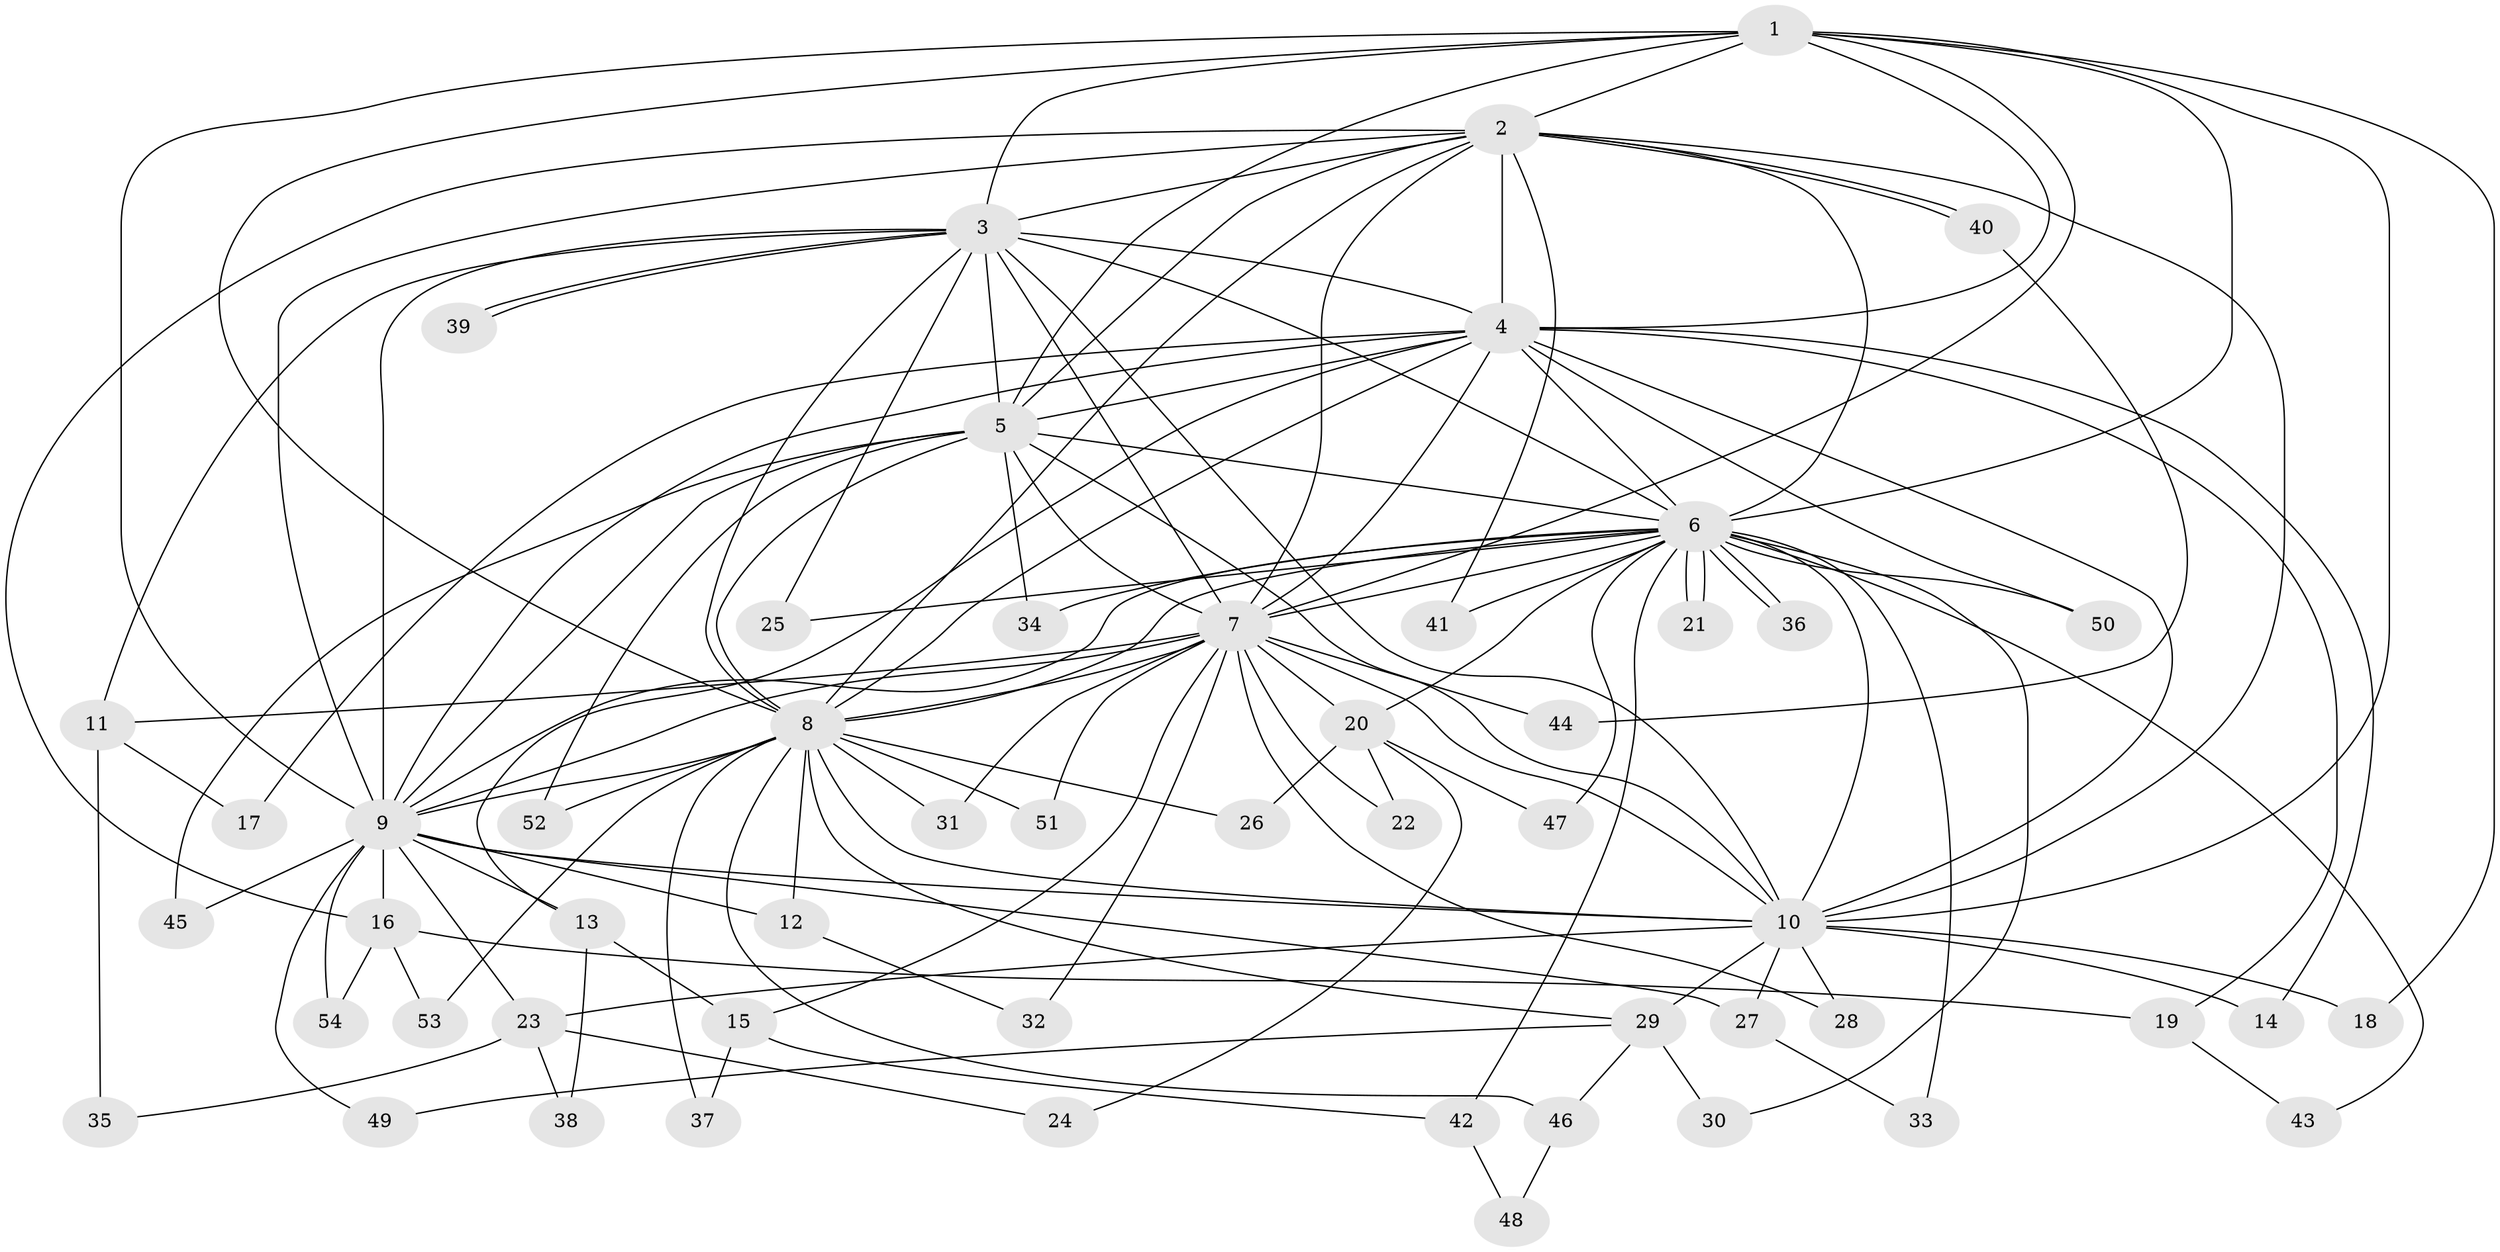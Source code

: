 // Generated by graph-tools (version 1.1) at 2025/25/03/09/25 03:25:51]
// undirected, 54 vertices, 133 edges
graph export_dot {
graph [start="1"]
  node [color=gray90,style=filled];
  1;
  2;
  3;
  4;
  5;
  6;
  7;
  8;
  9;
  10;
  11;
  12;
  13;
  14;
  15;
  16;
  17;
  18;
  19;
  20;
  21;
  22;
  23;
  24;
  25;
  26;
  27;
  28;
  29;
  30;
  31;
  32;
  33;
  34;
  35;
  36;
  37;
  38;
  39;
  40;
  41;
  42;
  43;
  44;
  45;
  46;
  47;
  48;
  49;
  50;
  51;
  52;
  53;
  54;
  1 -- 2;
  1 -- 3;
  1 -- 4;
  1 -- 5;
  1 -- 6;
  1 -- 7;
  1 -- 8;
  1 -- 9;
  1 -- 10;
  1 -- 18;
  2 -- 3;
  2 -- 4;
  2 -- 5;
  2 -- 6;
  2 -- 7;
  2 -- 8;
  2 -- 9;
  2 -- 10;
  2 -- 16;
  2 -- 40;
  2 -- 40;
  2 -- 41;
  3 -- 4;
  3 -- 5;
  3 -- 6;
  3 -- 7;
  3 -- 8;
  3 -- 9;
  3 -- 10;
  3 -- 11;
  3 -- 25;
  3 -- 39;
  3 -- 39;
  4 -- 5;
  4 -- 6;
  4 -- 7;
  4 -- 8;
  4 -- 9;
  4 -- 10;
  4 -- 13;
  4 -- 14;
  4 -- 17;
  4 -- 19;
  4 -- 50;
  5 -- 6;
  5 -- 7;
  5 -- 8;
  5 -- 9;
  5 -- 10;
  5 -- 34;
  5 -- 45;
  5 -- 52;
  6 -- 7;
  6 -- 8;
  6 -- 9;
  6 -- 10;
  6 -- 20;
  6 -- 21;
  6 -- 21;
  6 -- 25;
  6 -- 30;
  6 -- 33;
  6 -- 34;
  6 -- 36;
  6 -- 36;
  6 -- 41;
  6 -- 42;
  6 -- 43;
  6 -- 47;
  6 -- 50;
  7 -- 8;
  7 -- 9;
  7 -- 10;
  7 -- 11;
  7 -- 15;
  7 -- 20;
  7 -- 22;
  7 -- 28;
  7 -- 31;
  7 -- 32;
  7 -- 44;
  7 -- 51;
  8 -- 9;
  8 -- 10;
  8 -- 12;
  8 -- 26;
  8 -- 29;
  8 -- 31;
  8 -- 37;
  8 -- 46;
  8 -- 51;
  8 -- 52;
  8 -- 53;
  9 -- 10;
  9 -- 12;
  9 -- 13;
  9 -- 16;
  9 -- 23;
  9 -- 27;
  9 -- 45;
  9 -- 49;
  9 -- 54;
  10 -- 14;
  10 -- 18;
  10 -- 23;
  10 -- 27;
  10 -- 28;
  10 -- 29;
  11 -- 17;
  11 -- 35;
  12 -- 32;
  13 -- 15;
  13 -- 38;
  15 -- 37;
  15 -- 42;
  16 -- 19;
  16 -- 53;
  16 -- 54;
  19 -- 43;
  20 -- 22;
  20 -- 24;
  20 -- 26;
  20 -- 47;
  23 -- 24;
  23 -- 35;
  23 -- 38;
  27 -- 33;
  29 -- 30;
  29 -- 46;
  29 -- 49;
  40 -- 44;
  42 -- 48;
  46 -- 48;
}
